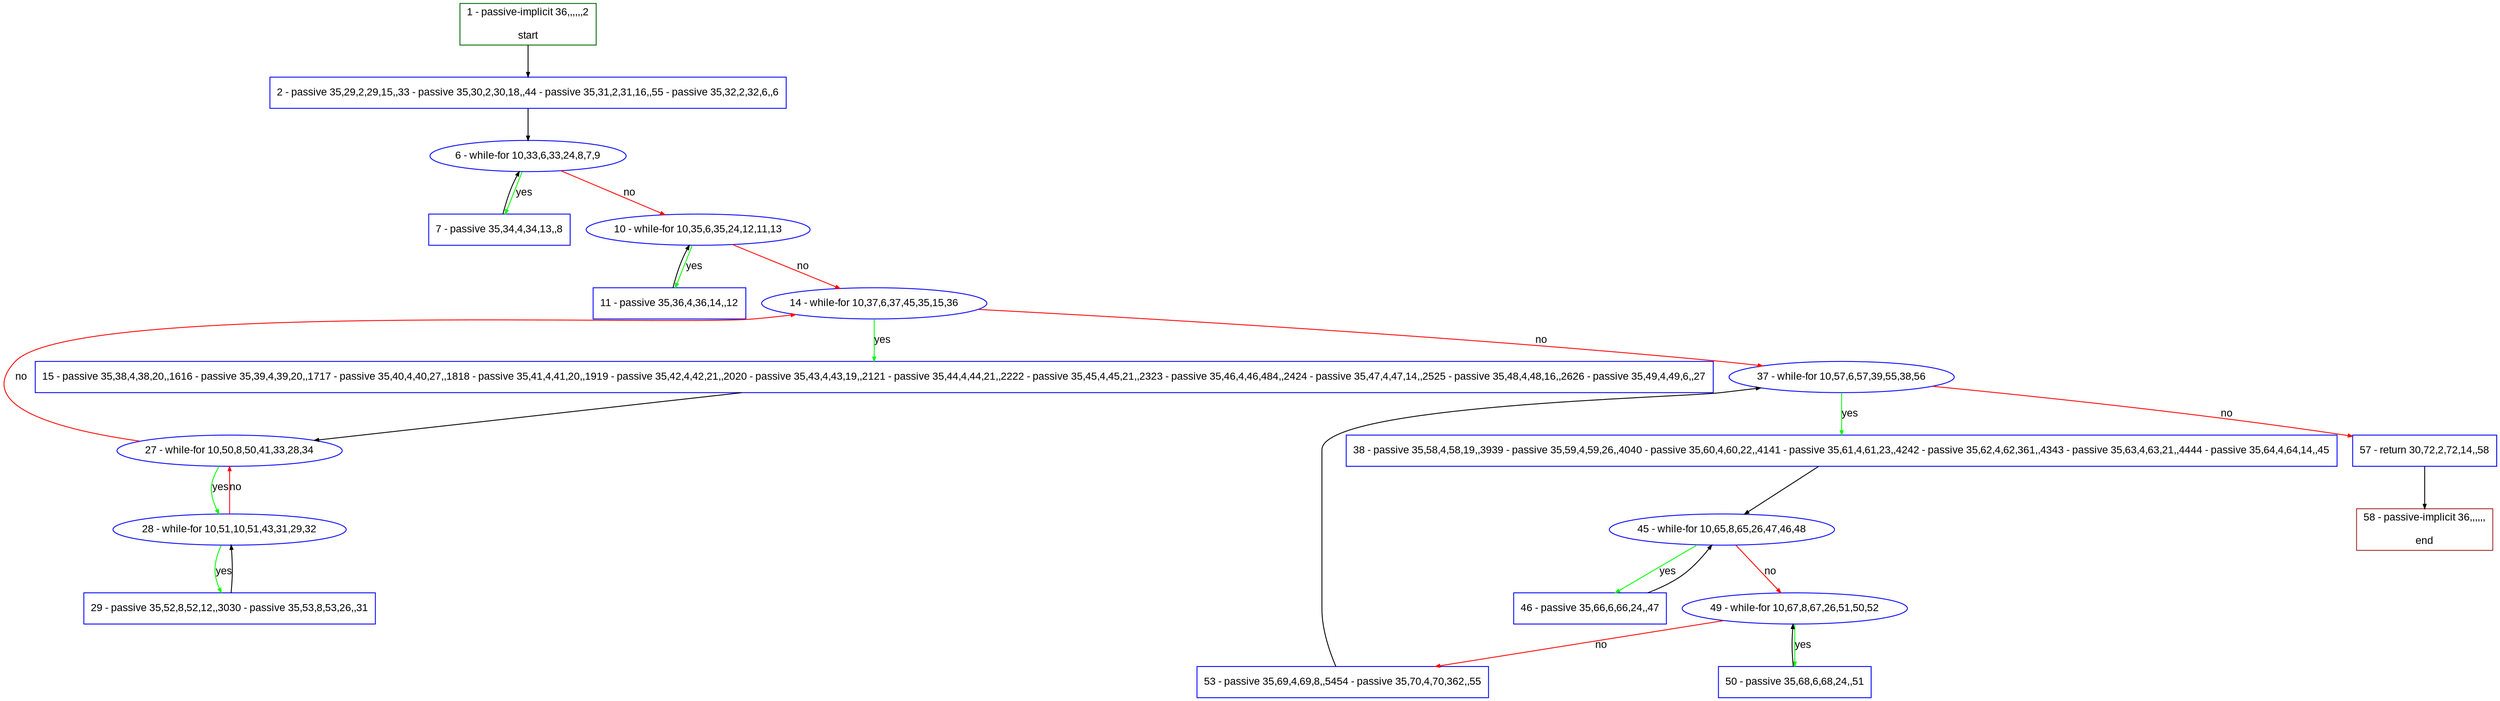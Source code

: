 digraph "" {
  graph [pack="true", label="", fontsize="12", packmode="clust", fontname="Arial", fillcolor="#FFFFCC", bgcolor="white", style="rounded,filled", compound="true"];
  node [node_initialized="no", label="", color="grey", fontsize="12", fillcolor="white", fontname="Arial", style="filled", shape="rectangle", compound="true", fixedsize="false"];
  edge [fontcolor="black", arrowhead="normal", arrowtail="none", arrowsize="0.5", ltail="", label="", color="black", fontsize="12", lhead="", fontname="Arial", dir="forward", compound="true"];
  __N1 [label="2 - passive 35,29,2,29,15,,33 - passive 35,30,2,30,18,,44 - passive 35,31,2,31,16,,55 - passive 35,32,2,32,6,,6", color="#0000ff", fillcolor="#ffffff", style="filled", shape="box"];
  __N2 [label="1 - passive-implicit 36,,,,,,2\n\nstart", color="#006400", fillcolor="#ffffff", style="filled", shape="box"];
  __N3 [label="6 - while-for 10,33,6,33,24,8,7,9", color="#0000ff", fillcolor="#ffffff", style="filled", shape="oval"];
  __N4 [label="7 - passive 35,34,4,34,13,,8", color="#0000ff", fillcolor="#ffffff", style="filled", shape="box"];
  __N5 [label="10 - while-for 10,35,6,35,24,12,11,13", color="#0000ff", fillcolor="#ffffff", style="filled", shape="oval"];
  __N6 [label="11 - passive 35,36,4,36,14,,12", color="#0000ff", fillcolor="#ffffff", style="filled", shape="box"];
  __N7 [label="14 - while-for 10,37,6,37,45,35,15,36", color="#0000ff", fillcolor="#ffffff", style="filled", shape="oval"];
  __N8 [label="15 - passive 35,38,4,38,20,,1616 - passive 35,39,4,39,20,,1717 - passive 35,40,4,40,27,,1818 - passive 35,41,4,41,20,,1919 - passive 35,42,4,42,21,,2020 - passive 35,43,4,43,19,,2121 - passive 35,44,4,44,21,,2222 - passive 35,45,4,45,21,,2323 - passive 35,46,4,46,484,,2424 - passive 35,47,4,47,14,,2525 - passive 35,48,4,48,16,,2626 - passive 35,49,4,49,6,,27", color="#0000ff", fillcolor="#ffffff", style="filled", shape="box"];
  __N9 [label="37 - while-for 10,57,6,57,39,55,38,56", color="#0000ff", fillcolor="#ffffff", style="filled", shape="oval"];
  __N10 [label="27 - while-for 10,50,8,50,41,33,28,34", color="#0000ff", fillcolor="#ffffff", style="filled", shape="oval"];
  __N11 [label="28 - while-for 10,51,10,51,43,31,29,32", color="#0000ff", fillcolor="#ffffff", style="filled", shape="oval"];
  __N12 [label="29 - passive 35,52,8,52,12,,3030 - passive 35,53,8,53,26,,31", color="#0000ff", fillcolor="#ffffff", style="filled", shape="box"];
  __N13 [label="38 - passive 35,58,4,58,19,,3939 - passive 35,59,4,59,26,,4040 - passive 35,60,4,60,22,,4141 - passive 35,61,4,61,23,,4242 - passive 35,62,4,62,361,,4343 - passive 35,63,4,63,21,,4444 - passive 35,64,4,64,14,,45", color="#0000ff", fillcolor="#ffffff", style="filled", shape="box"];
  __N14 [label="57 - return 30,72,2,72,14,,58", color="#0000ff", fillcolor="#ffffff", style="filled", shape="box"];
  __N15 [label="45 - while-for 10,65,8,65,26,47,46,48", color="#0000ff", fillcolor="#ffffff", style="filled", shape="oval"];
  __N16 [label="46 - passive 35,66,6,66,24,,47", color="#0000ff", fillcolor="#ffffff", style="filled", shape="box"];
  __N17 [label="49 - while-for 10,67,8,67,26,51,50,52", color="#0000ff", fillcolor="#ffffff", style="filled", shape="oval"];
  __N18 [label="50 - passive 35,68,6,68,24,,51", color="#0000ff", fillcolor="#ffffff", style="filled", shape="box"];
  __N19 [label="53 - passive 35,69,4,69,8,,5454 - passive 35,70,4,70,362,,55", color="#0000ff", fillcolor="#ffffff", style="filled", shape="box"];
  __N20 [label="58 - passive-implicit 36,,,,,,\n\nend", color="#a52a2a", fillcolor="#ffffff", style="filled", shape="box"];
  __N2 -> __N1 [arrowhead="normal", arrowtail="none", color="#000000", label="", dir="forward"];
  __N1 -> __N3 [arrowhead="normal", arrowtail="none", color="#000000", label="", dir="forward"];
  __N3 -> __N4 [arrowhead="normal", arrowtail="none", color="#00ff00", label="yes", dir="forward"];
  __N4 -> __N3 [arrowhead="normal", arrowtail="none", color="#000000", label="", dir="forward"];
  __N3 -> __N5 [arrowhead="normal", arrowtail="none", color="#ff0000", label="no", dir="forward"];
  __N5 -> __N6 [arrowhead="normal", arrowtail="none", color="#00ff00", label="yes", dir="forward"];
  __N6 -> __N5 [arrowhead="normal", arrowtail="none", color="#000000", label="", dir="forward"];
  __N5 -> __N7 [arrowhead="normal", arrowtail="none", color="#ff0000", label="no", dir="forward"];
  __N7 -> __N8 [arrowhead="normal", arrowtail="none", color="#00ff00", label="yes", dir="forward"];
  __N7 -> __N9 [arrowhead="normal", arrowtail="none", color="#ff0000", label="no", dir="forward"];
  __N8 -> __N10 [arrowhead="normal", arrowtail="none", color="#000000", label="", dir="forward"];
  __N10 -> __N7 [arrowhead="normal", arrowtail="none", color="#ff0000", label="no", dir="forward"];
  __N10 -> __N11 [arrowhead="normal", arrowtail="none", color="#00ff00", label="yes", dir="forward"];
  __N11 -> __N10 [arrowhead="normal", arrowtail="none", color="#ff0000", label="no", dir="forward"];
  __N11 -> __N12 [arrowhead="normal", arrowtail="none", color="#00ff00", label="yes", dir="forward"];
  __N12 -> __N11 [arrowhead="normal", arrowtail="none", color="#000000", label="", dir="forward"];
  __N9 -> __N13 [arrowhead="normal", arrowtail="none", color="#00ff00", label="yes", dir="forward"];
  __N9 -> __N14 [arrowhead="normal", arrowtail="none", color="#ff0000", label="no", dir="forward"];
  __N13 -> __N15 [arrowhead="normal", arrowtail="none", color="#000000", label="", dir="forward"];
  __N15 -> __N16 [arrowhead="normal", arrowtail="none", color="#00ff00", label="yes", dir="forward"];
  __N16 -> __N15 [arrowhead="normal", arrowtail="none", color="#000000", label="", dir="forward"];
  __N15 -> __N17 [arrowhead="normal", arrowtail="none", color="#ff0000", label="no", dir="forward"];
  __N17 -> __N18 [arrowhead="normal", arrowtail="none", color="#00ff00", label="yes", dir="forward"];
  __N18 -> __N17 [arrowhead="normal", arrowtail="none", color="#000000", label="", dir="forward"];
  __N17 -> __N19 [arrowhead="normal", arrowtail="none", color="#ff0000", label="no", dir="forward"];
  __N19 -> __N9 [arrowhead="normal", arrowtail="none", color="#000000", label="", dir="forward"];
  __N14 -> __N20 [arrowhead="normal", arrowtail="none", color="#000000", label="", dir="forward"];
}
